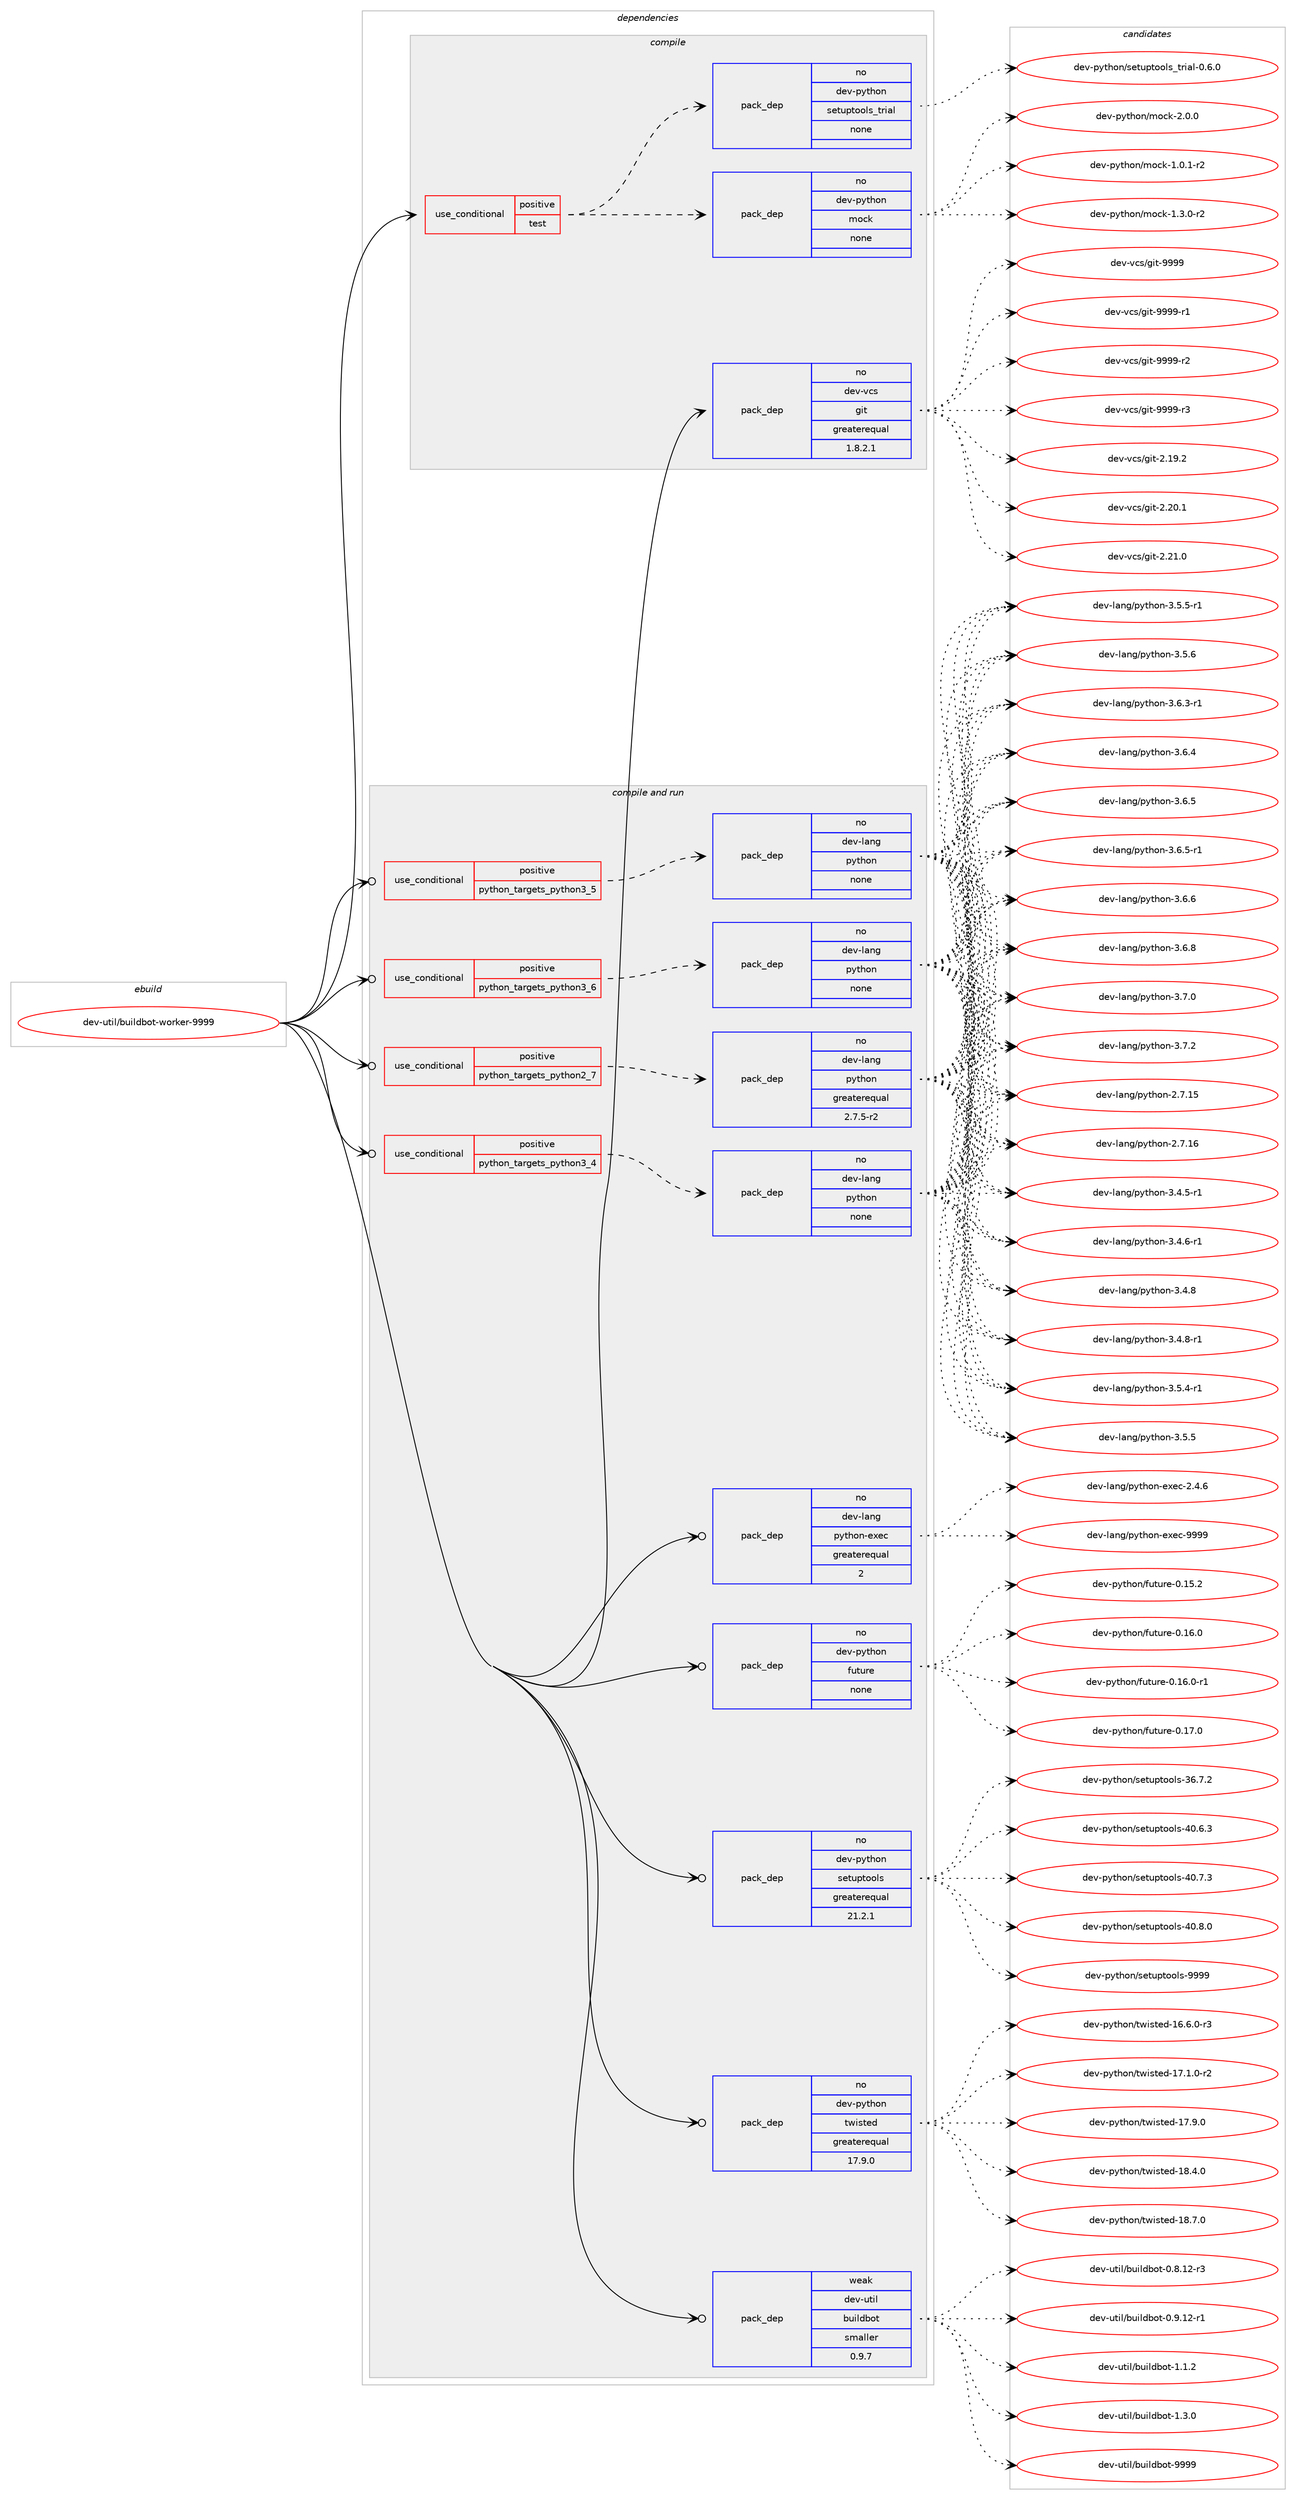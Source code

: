 digraph prolog {

# *************
# Graph options
# *************

newrank=true;
concentrate=true;
compound=true;
graph [rankdir=LR,fontname=Helvetica,fontsize=10,ranksep=1.5];#, ranksep=2.5, nodesep=0.2];
edge  [arrowhead=vee];
node  [fontname=Helvetica,fontsize=10];

# **********
# The ebuild
# **********

subgraph cluster_leftcol {
color=gray;
rank=same;
label=<<i>ebuild</i>>;
id [label="dev-util/buildbot-worker-9999", color=red, width=4, href="../dev-util/buildbot-worker-9999.svg"];
}

# ****************
# The dependencies
# ****************

subgraph cluster_midcol {
color=gray;
label=<<i>dependencies</i>>;
subgraph cluster_compile {
fillcolor="#eeeeee";
style=filled;
label=<<i>compile</i>>;
subgraph cond423321 {
dependency1541677 [label=<<TABLE BORDER="0" CELLBORDER="1" CELLSPACING="0" CELLPADDING="4"><TR><TD ROWSPAN="3" CELLPADDING="10">use_conditional</TD></TR><TR><TD>positive</TD></TR><TR><TD>test</TD></TR></TABLE>>, shape=none, color=red];
subgraph pack1094757 {
dependency1541678 [label=<<TABLE BORDER="0" CELLBORDER="1" CELLSPACING="0" CELLPADDING="4" WIDTH="220"><TR><TD ROWSPAN="6" CELLPADDING="30">pack_dep</TD></TR><TR><TD WIDTH="110">no</TD></TR><TR><TD>dev-python</TD></TR><TR><TD>mock</TD></TR><TR><TD>none</TD></TR><TR><TD></TD></TR></TABLE>>, shape=none, color=blue];
}
dependency1541677:e -> dependency1541678:w [weight=20,style="dashed",arrowhead="vee"];
subgraph pack1094758 {
dependency1541679 [label=<<TABLE BORDER="0" CELLBORDER="1" CELLSPACING="0" CELLPADDING="4" WIDTH="220"><TR><TD ROWSPAN="6" CELLPADDING="30">pack_dep</TD></TR><TR><TD WIDTH="110">no</TD></TR><TR><TD>dev-python</TD></TR><TR><TD>setuptools_trial</TD></TR><TR><TD>none</TD></TR><TR><TD></TD></TR></TABLE>>, shape=none, color=blue];
}
dependency1541677:e -> dependency1541679:w [weight=20,style="dashed",arrowhead="vee"];
}
id:e -> dependency1541677:w [weight=20,style="solid",arrowhead="vee"];
subgraph pack1094759 {
dependency1541680 [label=<<TABLE BORDER="0" CELLBORDER="1" CELLSPACING="0" CELLPADDING="4" WIDTH="220"><TR><TD ROWSPAN="6" CELLPADDING="30">pack_dep</TD></TR><TR><TD WIDTH="110">no</TD></TR><TR><TD>dev-vcs</TD></TR><TR><TD>git</TD></TR><TR><TD>greaterequal</TD></TR><TR><TD>1.8.2.1</TD></TR></TABLE>>, shape=none, color=blue];
}
id:e -> dependency1541680:w [weight=20,style="solid",arrowhead="vee"];
}
subgraph cluster_compileandrun {
fillcolor="#eeeeee";
style=filled;
label=<<i>compile and run</i>>;
subgraph cond423322 {
dependency1541681 [label=<<TABLE BORDER="0" CELLBORDER="1" CELLSPACING="0" CELLPADDING="4"><TR><TD ROWSPAN="3" CELLPADDING="10">use_conditional</TD></TR><TR><TD>positive</TD></TR><TR><TD>python_targets_python2_7</TD></TR></TABLE>>, shape=none, color=red];
subgraph pack1094760 {
dependency1541682 [label=<<TABLE BORDER="0" CELLBORDER="1" CELLSPACING="0" CELLPADDING="4" WIDTH="220"><TR><TD ROWSPAN="6" CELLPADDING="30">pack_dep</TD></TR><TR><TD WIDTH="110">no</TD></TR><TR><TD>dev-lang</TD></TR><TR><TD>python</TD></TR><TR><TD>greaterequal</TD></TR><TR><TD>2.7.5-r2</TD></TR></TABLE>>, shape=none, color=blue];
}
dependency1541681:e -> dependency1541682:w [weight=20,style="dashed",arrowhead="vee"];
}
id:e -> dependency1541681:w [weight=20,style="solid",arrowhead="odotvee"];
subgraph cond423323 {
dependency1541683 [label=<<TABLE BORDER="0" CELLBORDER="1" CELLSPACING="0" CELLPADDING="4"><TR><TD ROWSPAN="3" CELLPADDING="10">use_conditional</TD></TR><TR><TD>positive</TD></TR><TR><TD>python_targets_python3_4</TD></TR></TABLE>>, shape=none, color=red];
subgraph pack1094761 {
dependency1541684 [label=<<TABLE BORDER="0" CELLBORDER="1" CELLSPACING="0" CELLPADDING="4" WIDTH="220"><TR><TD ROWSPAN="6" CELLPADDING="30">pack_dep</TD></TR><TR><TD WIDTH="110">no</TD></TR><TR><TD>dev-lang</TD></TR><TR><TD>python</TD></TR><TR><TD>none</TD></TR><TR><TD></TD></TR></TABLE>>, shape=none, color=blue];
}
dependency1541683:e -> dependency1541684:w [weight=20,style="dashed",arrowhead="vee"];
}
id:e -> dependency1541683:w [weight=20,style="solid",arrowhead="odotvee"];
subgraph cond423324 {
dependency1541685 [label=<<TABLE BORDER="0" CELLBORDER="1" CELLSPACING="0" CELLPADDING="4"><TR><TD ROWSPAN="3" CELLPADDING="10">use_conditional</TD></TR><TR><TD>positive</TD></TR><TR><TD>python_targets_python3_5</TD></TR></TABLE>>, shape=none, color=red];
subgraph pack1094762 {
dependency1541686 [label=<<TABLE BORDER="0" CELLBORDER="1" CELLSPACING="0" CELLPADDING="4" WIDTH="220"><TR><TD ROWSPAN="6" CELLPADDING="30">pack_dep</TD></TR><TR><TD WIDTH="110">no</TD></TR><TR><TD>dev-lang</TD></TR><TR><TD>python</TD></TR><TR><TD>none</TD></TR><TR><TD></TD></TR></TABLE>>, shape=none, color=blue];
}
dependency1541685:e -> dependency1541686:w [weight=20,style="dashed",arrowhead="vee"];
}
id:e -> dependency1541685:w [weight=20,style="solid",arrowhead="odotvee"];
subgraph cond423325 {
dependency1541687 [label=<<TABLE BORDER="0" CELLBORDER="1" CELLSPACING="0" CELLPADDING="4"><TR><TD ROWSPAN="3" CELLPADDING="10">use_conditional</TD></TR><TR><TD>positive</TD></TR><TR><TD>python_targets_python3_6</TD></TR></TABLE>>, shape=none, color=red];
subgraph pack1094763 {
dependency1541688 [label=<<TABLE BORDER="0" CELLBORDER="1" CELLSPACING="0" CELLPADDING="4" WIDTH="220"><TR><TD ROWSPAN="6" CELLPADDING="30">pack_dep</TD></TR><TR><TD WIDTH="110">no</TD></TR><TR><TD>dev-lang</TD></TR><TR><TD>python</TD></TR><TR><TD>none</TD></TR><TR><TD></TD></TR></TABLE>>, shape=none, color=blue];
}
dependency1541687:e -> dependency1541688:w [weight=20,style="dashed",arrowhead="vee"];
}
id:e -> dependency1541687:w [weight=20,style="solid",arrowhead="odotvee"];
subgraph pack1094764 {
dependency1541689 [label=<<TABLE BORDER="0" CELLBORDER="1" CELLSPACING="0" CELLPADDING="4" WIDTH="220"><TR><TD ROWSPAN="6" CELLPADDING="30">pack_dep</TD></TR><TR><TD WIDTH="110">no</TD></TR><TR><TD>dev-lang</TD></TR><TR><TD>python-exec</TD></TR><TR><TD>greaterequal</TD></TR><TR><TD>2</TD></TR></TABLE>>, shape=none, color=blue];
}
id:e -> dependency1541689:w [weight=20,style="solid",arrowhead="odotvee"];
subgraph pack1094765 {
dependency1541690 [label=<<TABLE BORDER="0" CELLBORDER="1" CELLSPACING="0" CELLPADDING="4" WIDTH="220"><TR><TD ROWSPAN="6" CELLPADDING="30">pack_dep</TD></TR><TR><TD WIDTH="110">no</TD></TR><TR><TD>dev-python</TD></TR><TR><TD>future</TD></TR><TR><TD>none</TD></TR><TR><TD></TD></TR></TABLE>>, shape=none, color=blue];
}
id:e -> dependency1541690:w [weight=20,style="solid",arrowhead="odotvee"];
subgraph pack1094766 {
dependency1541691 [label=<<TABLE BORDER="0" CELLBORDER="1" CELLSPACING="0" CELLPADDING="4" WIDTH="220"><TR><TD ROWSPAN="6" CELLPADDING="30">pack_dep</TD></TR><TR><TD WIDTH="110">no</TD></TR><TR><TD>dev-python</TD></TR><TR><TD>setuptools</TD></TR><TR><TD>greaterequal</TD></TR><TR><TD>21.2.1</TD></TR></TABLE>>, shape=none, color=blue];
}
id:e -> dependency1541691:w [weight=20,style="solid",arrowhead="odotvee"];
subgraph pack1094767 {
dependency1541692 [label=<<TABLE BORDER="0" CELLBORDER="1" CELLSPACING="0" CELLPADDING="4" WIDTH="220"><TR><TD ROWSPAN="6" CELLPADDING="30">pack_dep</TD></TR><TR><TD WIDTH="110">no</TD></TR><TR><TD>dev-python</TD></TR><TR><TD>twisted</TD></TR><TR><TD>greaterequal</TD></TR><TR><TD>17.9.0</TD></TR></TABLE>>, shape=none, color=blue];
}
id:e -> dependency1541692:w [weight=20,style="solid",arrowhead="odotvee"];
subgraph pack1094768 {
dependency1541693 [label=<<TABLE BORDER="0" CELLBORDER="1" CELLSPACING="0" CELLPADDING="4" WIDTH="220"><TR><TD ROWSPAN="6" CELLPADDING="30">pack_dep</TD></TR><TR><TD WIDTH="110">weak</TD></TR><TR><TD>dev-util</TD></TR><TR><TD>buildbot</TD></TR><TR><TD>smaller</TD></TR><TR><TD>0.9.7</TD></TR></TABLE>>, shape=none, color=blue];
}
id:e -> dependency1541693:w [weight=20,style="solid",arrowhead="odotvee"];
}
subgraph cluster_run {
fillcolor="#eeeeee";
style=filled;
label=<<i>run</i>>;
}
}

# **************
# The candidates
# **************

subgraph cluster_choices {
rank=same;
color=gray;
label=<<i>candidates</i>>;

subgraph choice1094757 {
color=black;
nodesep=1;
choice1001011184511212111610411111047109111991074549464846494511450 [label="dev-python/mock-1.0.1-r2", color=red, width=4,href="../dev-python/mock-1.0.1-r2.svg"];
choice1001011184511212111610411111047109111991074549465146484511450 [label="dev-python/mock-1.3.0-r2", color=red, width=4,href="../dev-python/mock-1.3.0-r2.svg"];
choice100101118451121211161041111104710911199107455046484648 [label="dev-python/mock-2.0.0", color=red, width=4,href="../dev-python/mock-2.0.0.svg"];
dependency1541678:e -> choice1001011184511212111610411111047109111991074549464846494511450:w [style=dotted,weight="100"];
dependency1541678:e -> choice1001011184511212111610411111047109111991074549465146484511450:w [style=dotted,weight="100"];
dependency1541678:e -> choice100101118451121211161041111104710911199107455046484648:w [style=dotted,weight="100"];
}
subgraph choice1094758 {
color=black;
nodesep=1;
choice10010111845112121116104111110471151011161171121161111111081159511611410597108454846544648 [label="dev-python/setuptools_trial-0.6.0", color=red, width=4,href="../dev-python/setuptools_trial-0.6.0.svg"];
dependency1541679:e -> choice10010111845112121116104111110471151011161171121161111111081159511611410597108454846544648:w [style=dotted,weight="100"];
}
subgraph choice1094759 {
color=black;
nodesep=1;
choice10010111845118991154710310511645504649574650 [label="dev-vcs/git-2.19.2", color=red, width=4,href="../dev-vcs/git-2.19.2.svg"];
choice10010111845118991154710310511645504650484649 [label="dev-vcs/git-2.20.1", color=red, width=4,href="../dev-vcs/git-2.20.1.svg"];
choice10010111845118991154710310511645504650494648 [label="dev-vcs/git-2.21.0", color=red, width=4,href="../dev-vcs/git-2.21.0.svg"];
choice1001011184511899115471031051164557575757 [label="dev-vcs/git-9999", color=red, width=4,href="../dev-vcs/git-9999.svg"];
choice10010111845118991154710310511645575757574511449 [label="dev-vcs/git-9999-r1", color=red, width=4,href="../dev-vcs/git-9999-r1.svg"];
choice10010111845118991154710310511645575757574511450 [label="dev-vcs/git-9999-r2", color=red, width=4,href="../dev-vcs/git-9999-r2.svg"];
choice10010111845118991154710310511645575757574511451 [label="dev-vcs/git-9999-r3", color=red, width=4,href="../dev-vcs/git-9999-r3.svg"];
dependency1541680:e -> choice10010111845118991154710310511645504649574650:w [style=dotted,weight="100"];
dependency1541680:e -> choice10010111845118991154710310511645504650484649:w [style=dotted,weight="100"];
dependency1541680:e -> choice10010111845118991154710310511645504650494648:w [style=dotted,weight="100"];
dependency1541680:e -> choice1001011184511899115471031051164557575757:w [style=dotted,weight="100"];
dependency1541680:e -> choice10010111845118991154710310511645575757574511449:w [style=dotted,weight="100"];
dependency1541680:e -> choice10010111845118991154710310511645575757574511450:w [style=dotted,weight="100"];
dependency1541680:e -> choice10010111845118991154710310511645575757574511451:w [style=dotted,weight="100"];
}
subgraph choice1094760 {
color=black;
nodesep=1;
choice10010111845108971101034711212111610411111045504655464953 [label="dev-lang/python-2.7.15", color=red, width=4,href="../dev-lang/python-2.7.15.svg"];
choice10010111845108971101034711212111610411111045504655464954 [label="dev-lang/python-2.7.16", color=red, width=4,href="../dev-lang/python-2.7.16.svg"];
choice1001011184510897110103471121211161041111104551465246534511449 [label="dev-lang/python-3.4.5-r1", color=red, width=4,href="../dev-lang/python-3.4.5-r1.svg"];
choice1001011184510897110103471121211161041111104551465246544511449 [label="dev-lang/python-3.4.6-r1", color=red, width=4,href="../dev-lang/python-3.4.6-r1.svg"];
choice100101118451089711010347112121116104111110455146524656 [label="dev-lang/python-3.4.8", color=red, width=4,href="../dev-lang/python-3.4.8.svg"];
choice1001011184510897110103471121211161041111104551465246564511449 [label="dev-lang/python-3.4.8-r1", color=red, width=4,href="../dev-lang/python-3.4.8-r1.svg"];
choice1001011184510897110103471121211161041111104551465346524511449 [label="dev-lang/python-3.5.4-r1", color=red, width=4,href="../dev-lang/python-3.5.4-r1.svg"];
choice100101118451089711010347112121116104111110455146534653 [label="dev-lang/python-3.5.5", color=red, width=4,href="../dev-lang/python-3.5.5.svg"];
choice1001011184510897110103471121211161041111104551465346534511449 [label="dev-lang/python-3.5.5-r1", color=red, width=4,href="../dev-lang/python-3.5.5-r1.svg"];
choice100101118451089711010347112121116104111110455146534654 [label="dev-lang/python-3.5.6", color=red, width=4,href="../dev-lang/python-3.5.6.svg"];
choice1001011184510897110103471121211161041111104551465446514511449 [label="dev-lang/python-3.6.3-r1", color=red, width=4,href="../dev-lang/python-3.6.3-r1.svg"];
choice100101118451089711010347112121116104111110455146544652 [label="dev-lang/python-3.6.4", color=red, width=4,href="../dev-lang/python-3.6.4.svg"];
choice100101118451089711010347112121116104111110455146544653 [label="dev-lang/python-3.6.5", color=red, width=4,href="../dev-lang/python-3.6.5.svg"];
choice1001011184510897110103471121211161041111104551465446534511449 [label="dev-lang/python-3.6.5-r1", color=red, width=4,href="../dev-lang/python-3.6.5-r1.svg"];
choice100101118451089711010347112121116104111110455146544654 [label="dev-lang/python-3.6.6", color=red, width=4,href="../dev-lang/python-3.6.6.svg"];
choice100101118451089711010347112121116104111110455146544656 [label="dev-lang/python-3.6.8", color=red, width=4,href="../dev-lang/python-3.6.8.svg"];
choice100101118451089711010347112121116104111110455146554648 [label="dev-lang/python-3.7.0", color=red, width=4,href="../dev-lang/python-3.7.0.svg"];
choice100101118451089711010347112121116104111110455146554650 [label="dev-lang/python-3.7.2", color=red, width=4,href="../dev-lang/python-3.7.2.svg"];
dependency1541682:e -> choice10010111845108971101034711212111610411111045504655464953:w [style=dotted,weight="100"];
dependency1541682:e -> choice10010111845108971101034711212111610411111045504655464954:w [style=dotted,weight="100"];
dependency1541682:e -> choice1001011184510897110103471121211161041111104551465246534511449:w [style=dotted,weight="100"];
dependency1541682:e -> choice1001011184510897110103471121211161041111104551465246544511449:w [style=dotted,weight="100"];
dependency1541682:e -> choice100101118451089711010347112121116104111110455146524656:w [style=dotted,weight="100"];
dependency1541682:e -> choice1001011184510897110103471121211161041111104551465246564511449:w [style=dotted,weight="100"];
dependency1541682:e -> choice1001011184510897110103471121211161041111104551465346524511449:w [style=dotted,weight="100"];
dependency1541682:e -> choice100101118451089711010347112121116104111110455146534653:w [style=dotted,weight="100"];
dependency1541682:e -> choice1001011184510897110103471121211161041111104551465346534511449:w [style=dotted,weight="100"];
dependency1541682:e -> choice100101118451089711010347112121116104111110455146534654:w [style=dotted,weight="100"];
dependency1541682:e -> choice1001011184510897110103471121211161041111104551465446514511449:w [style=dotted,weight="100"];
dependency1541682:e -> choice100101118451089711010347112121116104111110455146544652:w [style=dotted,weight="100"];
dependency1541682:e -> choice100101118451089711010347112121116104111110455146544653:w [style=dotted,weight="100"];
dependency1541682:e -> choice1001011184510897110103471121211161041111104551465446534511449:w [style=dotted,weight="100"];
dependency1541682:e -> choice100101118451089711010347112121116104111110455146544654:w [style=dotted,weight="100"];
dependency1541682:e -> choice100101118451089711010347112121116104111110455146544656:w [style=dotted,weight="100"];
dependency1541682:e -> choice100101118451089711010347112121116104111110455146554648:w [style=dotted,weight="100"];
dependency1541682:e -> choice100101118451089711010347112121116104111110455146554650:w [style=dotted,weight="100"];
}
subgraph choice1094761 {
color=black;
nodesep=1;
choice10010111845108971101034711212111610411111045504655464953 [label="dev-lang/python-2.7.15", color=red, width=4,href="../dev-lang/python-2.7.15.svg"];
choice10010111845108971101034711212111610411111045504655464954 [label="dev-lang/python-2.7.16", color=red, width=4,href="../dev-lang/python-2.7.16.svg"];
choice1001011184510897110103471121211161041111104551465246534511449 [label="dev-lang/python-3.4.5-r1", color=red, width=4,href="../dev-lang/python-3.4.5-r1.svg"];
choice1001011184510897110103471121211161041111104551465246544511449 [label="dev-lang/python-3.4.6-r1", color=red, width=4,href="../dev-lang/python-3.4.6-r1.svg"];
choice100101118451089711010347112121116104111110455146524656 [label="dev-lang/python-3.4.8", color=red, width=4,href="../dev-lang/python-3.4.8.svg"];
choice1001011184510897110103471121211161041111104551465246564511449 [label="dev-lang/python-3.4.8-r1", color=red, width=4,href="../dev-lang/python-3.4.8-r1.svg"];
choice1001011184510897110103471121211161041111104551465346524511449 [label="dev-lang/python-3.5.4-r1", color=red, width=4,href="../dev-lang/python-3.5.4-r1.svg"];
choice100101118451089711010347112121116104111110455146534653 [label="dev-lang/python-3.5.5", color=red, width=4,href="../dev-lang/python-3.5.5.svg"];
choice1001011184510897110103471121211161041111104551465346534511449 [label="dev-lang/python-3.5.5-r1", color=red, width=4,href="../dev-lang/python-3.5.5-r1.svg"];
choice100101118451089711010347112121116104111110455146534654 [label="dev-lang/python-3.5.6", color=red, width=4,href="../dev-lang/python-3.5.6.svg"];
choice1001011184510897110103471121211161041111104551465446514511449 [label="dev-lang/python-3.6.3-r1", color=red, width=4,href="../dev-lang/python-3.6.3-r1.svg"];
choice100101118451089711010347112121116104111110455146544652 [label="dev-lang/python-3.6.4", color=red, width=4,href="../dev-lang/python-3.6.4.svg"];
choice100101118451089711010347112121116104111110455146544653 [label="dev-lang/python-3.6.5", color=red, width=4,href="../dev-lang/python-3.6.5.svg"];
choice1001011184510897110103471121211161041111104551465446534511449 [label="dev-lang/python-3.6.5-r1", color=red, width=4,href="../dev-lang/python-3.6.5-r1.svg"];
choice100101118451089711010347112121116104111110455146544654 [label="dev-lang/python-3.6.6", color=red, width=4,href="../dev-lang/python-3.6.6.svg"];
choice100101118451089711010347112121116104111110455146544656 [label="dev-lang/python-3.6.8", color=red, width=4,href="../dev-lang/python-3.6.8.svg"];
choice100101118451089711010347112121116104111110455146554648 [label="dev-lang/python-3.7.0", color=red, width=4,href="../dev-lang/python-3.7.0.svg"];
choice100101118451089711010347112121116104111110455146554650 [label="dev-lang/python-3.7.2", color=red, width=4,href="../dev-lang/python-3.7.2.svg"];
dependency1541684:e -> choice10010111845108971101034711212111610411111045504655464953:w [style=dotted,weight="100"];
dependency1541684:e -> choice10010111845108971101034711212111610411111045504655464954:w [style=dotted,weight="100"];
dependency1541684:e -> choice1001011184510897110103471121211161041111104551465246534511449:w [style=dotted,weight="100"];
dependency1541684:e -> choice1001011184510897110103471121211161041111104551465246544511449:w [style=dotted,weight="100"];
dependency1541684:e -> choice100101118451089711010347112121116104111110455146524656:w [style=dotted,weight="100"];
dependency1541684:e -> choice1001011184510897110103471121211161041111104551465246564511449:w [style=dotted,weight="100"];
dependency1541684:e -> choice1001011184510897110103471121211161041111104551465346524511449:w [style=dotted,weight="100"];
dependency1541684:e -> choice100101118451089711010347112121116104111110455146534653:w [style=dotted,weight="100"];
dependency1541684:e -> choice1001011184510897110103471121211161041111104551465346534511449:w [style=dotted,weight="100"];
dependency1541684:e -> choice100101118451089711010347112121116104111110455146534654:w [style=dotted,weight="100"];
dependency1541684:e -> choice1001011184510897110103471121211161041111104551465446514511449:w [style=dotted,weight="100"];
dependency1541684:e -> choice100101118451089711010347112121116104111110455146544652:w [style=dotted,weight="100"];
dependency1541684:e -> choice100101118451089711010347112121116104111110455146544653:w [style=dotted,weight="100"];
dependency1541684:e -> choice1001011184510897110103471121211161041111104551465446534511449:w [style=dotted,weight="100"];
dependency1541684:e -> choice100101118451089711010347112121116104111110455146544654:w [style=dotted,weight="100"];
dependency1541684:e -> choice100101118451089711010347112121116104111110455146544656:w [style=dotted,weight="100"];
dependency1541684:e -> choice100101118451089711010347112121116104111110455146554648:w [style=dotted,weight="100"];
dependency1541684:e -> choice100101118451089711010347112121116104111110455146554650:w [style=dotted,weight="100"];
}
subgraph choice1094762 {
color=black;
nodesep=1;
choice10010111845108971101034711212111610411111045504655464953 [label="dev-lang/python-2.7.15", color=red, width=4,href="../dev-lang/python-2.7.15.svg"];
choice10010111845108971101034711212111610411111045504655464954 [label="dev-lang/python-2.7.16", color=red, width=4,href="../dev-lang/python-2.7.16.svg"];
choice1001011184510897110103471121211161041111104551465246534511449 [label="dev-lang/python-3.4.5-r1", color=red, width=4,href="../dev-lang/python-3.4.5-r1.svg"];
choice1001011184510897110103471121211161041111104551465246544511449 [label="dev-lang/python-3.4.6-r1", color=red, width=4,href="../dev-lang/python-3.4.6-r1.svg"];
choice100101118451089711010347112121116104111110455146524656 [label="dev-lang/python-3.4.8", color=red, width=4,href="../dev-lang/python-3.4.8.svg"];
choice1001011184510897110103471121211161041111104551465246564511449 [label="dev-lang/python-3.4.8-r1", color=red, width=4,href="../dev-lang/python-3.4.8-r1.svg"];
choice1001011184510897110103471121211161041111104551465346524511449 [label="dev-lang/python-3.5.4-r1", color=red, width=4,href="../dev-lang/python-3.5.4-r1.svg"];
choice100101118451089711010347112121116104111110455146534653 [label="dev-lang/python-3.5.5", color=red, width=4,href="../dev-lang/python-3.5.5.svg"];
choice1001011184510897110103471121211161041111104551465346534511449 [label="dev-lang/python-3.5.5-r1", color=red, width=4,href="../dev-lang/python-3.5.5-r1.svg"];
choice100101118451089711010347112121116104111110455146534654 [label="dev-lang/python-3.5.6", color=red, width=4,href="../dev-lang/python-3.5.6.svg"];
choice1001011184510897110103471121211161041111104551465446514511449 [label="dev-lang/python-3.6.3-r1", color=red, width=4,href="../dev-lang/python-3.6.3-r1.svg"];
choice100101118451089711010347112121116104111110455146544652 [label="dev-lang/python-3.6.4", color=red, width=4,href="../dev-lang/python-3.6.4.svg"];
choice100101118451089711010347112121116104111110455146544653 [label="dev-lang/python-3.6.5", color=red, width=4,href="../dev-lang/python-3.6.5.svg"];
choice1001011184510897110103471121211161041111104551465446534511449 [label="dev-lang/python-3.6.5-r1", color=red, width=4,href="../dev-lang/python-3.6.5-r1.svg"];
choice100101118451089711010347112121116104111110455146544654 [label="dev-lang/python-3.6.6", color=red, width=4,href="../dev-lang/python-3.6.6.svg"];
choice100101118451089711010347112121116104111110455146544656 [label="dev-lang/python-3.6.8", color=red, width=4,href="../dev-lang/python-3.6.8.svg"];
choice100101118451089711010347112121116104111110455146554648 [label="dev-lang/python-3.7.0", color=red, width=4,href="../dev-lang/python-3.7.0.svg"];
choice100101118451089711010347112121116104111110455146554650 [label="dev-lang/python-3.7.2", color=red, width=4,href="../dev-lang/python-3.7.2.svg"];
dependency1541686:e -> choice10010111845108971101034711212111610411111045504655464953:w [style=dotted,weight="100"];
dependency1541686:e -> choice10010111845108971101034711212111610411111045504655464954:w [style=dotted,weight="100"];
dependency1541686:e -> choice1001011184510897110103471121211161041111104551465246534511449:w [style=dotted,weight="100"];
dependency1541686:e -> choice1001011184510897110103471121211161041111104551465246544511449:w [style=dotted,weight="100"];
dependency1541686:e -> choice100101118451089711010347112121116104111110455146524656:w [style=dotted,weight="100"];
dependency1541686:e -> choice1001011184510897110103471121211161041111104551465246564511449:w [style=dotted,weight="100"];
dependency1541686:e -> choice1001011184510897110103471121211161041111104551465346524511449:w [style=dotted,weight="100"];
dependency1541686:e -> choice100101118451089711010347112121116104111110455146534653:w [style=dotted,weight="100"];
dependency1541686:e -> choice1001011184510897110103471121211161041111104551465346534511449:w [style=dotted,weight="100"];
dependency1541686:e -> choice100101118451089711010347112121116104111110455146534654:w [style=dotted,weight="100"];
dependency1541686:e -> choice1001011184510897110103471121211161041111104551465446514511449:w [style=dotted,weight="100"];
dependency1541686:e -> choice100101118451089711010347112121116104111110455146544652:w [style=dotted,weight="100"];
dependency1541686:e -> choice100101118451089711010347112121116104111110455146544653:w [style=dotted,weight="100"];
dependency1541686:e -> choice1001011184510897110103471121211161041111104551465446534511449:w [style=dotted,weight="100"];
dependency1541686:e -> choice100101118451089711010347112121116104111110455146544654:w [style=dotted,weight="100"];
dependency1541686:e -> choice100101118451089711010347112121116104111110455146544656:w [style=dotted,weight="100"];
dependency1541686:e -> choice100101118451089711010347112121116104111110455146554648:w [style=dotted,weight="100"];
dependency1541686:e -> choice100101118451089711010347112121116104111110455146554650:w [style=dotted,weight="100"];
}
subgraph choice1094763 {
color=black;
nodesep=1;
choice10010111845108971101034711212111610411111045504655464953 [label="dev-lang/python-2.7.15", color=red, width=4,href="../dev-lang/python-2.7.15.svg"];
choice10010111845108971101034711212111610411111045504655464954 [label="dev-lang/python-2.7.16", color=red, width=4,href="../dev-lang/python-2.7.16.svg"];
choice1001011184510897110103471121211161041111104551465246534511449 [label="dev-lang/python-3.4.5-r1", color=red, width=4,href="../dev-lang/python-3.4.5-r1.svg"];
choice1001011184510897110103471121211161041111104551465246544511449 [label="dev-lang/python-3.4.6-r1", color=red, width=4,href="../dev-lang/python-3.4.6-r1.svg"];
choice100101118451089711010347112121116104111110455146524656 [label="dev-lang/python-3.4.8", color=red, width=4,href="../dev-lang/python-3.4.8.svg"];
choice1001011184510897110103471121211161041111104551465246564511449 [label="dev-lang/python-3.4.8-r1", color=red, width=4,href="../dev-lang/python-3.4.8-r1.svg"];
choice1001011184510897110103471121211161041111104551465346524511449 [label="dev-lang/python-3.5.4-r1", color=red, width=4,href="../dev-lang/python-3.5.4-r1.svg"];
choice100101118451089711010347112121116104111110455146534653 [label="dev-lang/python-3.5.5", color=red, width=4,href="../dev-lang/python-3.5.5.svg"];
choice1001011184510897110103471121211161041111104551465346534511449 [label="dev-lang/python-3.5.5-r1", color=red, width=4,href="../dev-lang/python-3.5.5-r1.svg"];
choice100101118451089711010347112121116104111110455146534654 [label="dev-lang/python-3.5.6", color=red, width=4,href="../dev-lang/python-3.5.6.svg"];
choice1001011184510897110103471121211161041111104551465446514511449 [label="dev-lang/python-3.6.3-r1", color=red, width=4,href="../dev-lang/python-3.6.3-r1.svg"];
choice100101118451089711010347112121116104111110455146544652 [label="dev-lang/python-3.6.4", color=red, width=4,href="../dev-lang/python-3.6.4.svg"];
choice100101118451089711010347112121116104111110455146544653 [label="dev-lang/python-3.6.5", color=red, width=4,href="../dev-lang/python-3.6.5.svg"];
choice1001011184510897110103471121211161041111104551465446534511449 [label="dev-lang/python-3.6.5-r1", color=red, width=4,href="../dev-lang/python-3.6.5-r1.svg"];
choice100101118451089711010347112121116104111110455146544654 [label="dev-lang/python-3.6.6", color=red, width=4,href="../dev-lang/python-3.6.6.svg"];
choice100101118451089711010347112121116104111110455146544656 [label="dev-lang/python-3.6.8", color=red, width=4,href="../dev-lang/python-3.6.8.svg"];
choice100101118451089711010347112121116104111110455146554648 [label="dev-lang/python-3.7.0", color=red, width=4,href="../dev-lang/python-3.7.0.svg"];
choice100101118451089711010347112121116104111110455146554650 [label="dev-lang/python-3.7.2", color=red, width=4,href="../dev-lang/python-3.7.2.svg"];
dependency1541688:e -> choice10010111845108971101034711212111610411111045504655464953:w [style=dotted,weight="100"];
dependency1541688:e -> choice10010111845108971101034711212111610411111045504655464954:w [style=dotted,weight="100"];
dependency1541688:e -> choice1001011184510897110103471121211161041111104551465246534511449:w [style=dotted,weight="100"];
dependency1541688:e -> choice1001011184510897110103471121211161041111104551465246544511449:w [style=dotted,weight="100"];
dependency1541688:e -> choice100101118451089711010347112121116104111110455146524656:w [style=dotted,weight="100"];
dependency1541688:e -> choice1001011184510897110103471121211161041111104551465246564511449:w [style=dotted,weight="100"];
dependency1541688:e -> choice1001011184510897110103471121211161041111104551465346524511449:w [style=dotted,weight="100"];
dependency1541688:e -> choice100101118451089711010347112121116104111110455146534653:w [style=dotted,weight="100"];
dependency1541688:e -> choice1001011184510897110103471121211161041111104551465346534511449:w [style=dotted,weight="100"];
dependency1541688:e -> choice100101118451089711010347112121116104111110455146534654:w [style=dotted,weight="100"];
dependency1541688:e -> choice1001011184510897110103471121211161041111104551465446514511449:w [style=dotted,weight="100"];
dependency1541688:e -> choice100101118451089711010347112121116104111110455146544652:w [style=dotted,weight="100"];
dependency1541688:e -> choice100101118451089711010347112121116104111110455146544653:w [style=dotted,weight="100"];
dependency1541688:e -> choice1001011184510897110103471121211161041111104551465446534511449:w [style=dotted,weight="100"];
dependency1541688:e -> choice100101118451089711010347112121116104111110455146544654:w [style=dotted,weight="100"];
dependency1541688:e -> choice100101118451089711010347112121116104111110455146544656:w [style=dotted,weight="100"];
dependency1541688:e -> choice100101118451089711010347112121116104111110455146554648:w [style=dotted,weight="100"];
dependency1541688:e -> choice100101118451089711010347112121116104111110455146554650:w [style=dotted,weight="100"];
}
subgraph choice1094764 {
color=black;
nodesep=1;
choice1001011184510897110103471121211161041111104510112010199455046524654 [label="dev-lang/python-exec-2.4.6", color=red, width=4,href="../dev-lang/python-exec-2.4.6.svg"];
choice10010111845108971101034711212111610411111045101120101994557575757 [label="dev-lang/python-exec-9999", color=red, width=4,href="../dev-lang/python-exec-9999.svg"];
dependency1541689:e -> choice1001011184510897110103471121211161041111104510112010199455046524654:w [style=dotted,weight="100"];
dependency1541689:e -> choice10010111845108971101034711212111610411111045101120101994557575757:w [style=dotted,weight="100"];
}
subgraph choice1094765 {
color=black;
nodesep=1;
choice100101118451121211161041111104710211711611711410145484649534650 [label="dev-python/future-0.15.2", color=red, width=4,href="../dev-python/future-0.15.2.svg"];
choice100101118451121211161041111104710211711611711410145484649544648 [label="dev-python/future-0.16.0", color=red, width=4,href="../dev-python/future-0.16.0.svg"];
choice1001011184511212111610411111047102117116117114101454846495446484511449 [label="dev-python/future-0.16.0-r1", color=red, width=4,href="../dev-python/future-0.16.0-r1.svg"];
choice100101118451121211161041111104710211711611711410145484649554648 [label="dev-python/future-0.17.0", color=red, width=4,href="../dev-python/future-0.17.0.svg"];
dependency1541690:e -> choice100101118451121211161041111104710211711611711410145484649534650:w [style=dotted,weight="100"];
dependency1541690:e -> choice100101118451121211161041111104710211711611711410145484649544648:w [style=dotted,weight="100"];
dependency1541690:e -> choice1001011184511212111610411111047102117116117114101454846495446484511449:w [style=dotted,weight="100"];
dependency1541690:e -> choice100101118451121211161041111104710211711611711410145484649554648:w [style=dotted,weight="100"];
}
subgraph choice1094766 {
color=black;
nodesep=1;
choice100101118451121211161041111104711510111611711211611111110811545515446554650 [label="dev-python/setuptools-36.7.2", color=red, width=4,href="../dev-python/setuptools-36.7.2.svg"];
choice100101118451121211161041111104711510111611711211611111110811545524846544651 [label="dev-python/setuptools-40.6.3", color=red, width=4,href="../dev-python/setuptools-40.6.3.svg"];
choice100101118451121211161041111104711510111611711211611111110811545524846554651 [label="dev-python/setuptools-40.7.3", color=red, width=4,href="../dev-python/setuptools-40.7.3.svg"];
choice100101118451121211161041111104711510111611711211611111110811545524846564648 [label="dev-python/setuptools-40.8.0", color=red, width=4,href="../dev-python/setuptools-40.8.0.svg"];
choice10010111845112121116104111110471151011161171121161111111081154557575757 [label="dev-python/setuptools-9999", color=red, width=4,href="../dev-python/setuptools-9999.svg"];
dependency1541691:e -> choice100101118451121211161041111104711510111611711211611111110811545515446554650:w [style=dotted,weight="100"];
dependency1541691:e -> choice100101118451121211161041111104711510111611711211611111110811545524846544651:w [style=dotted,weight="100"];
dependency1541691:e -> choice100101118451121211161041111104711510111611711211611111110811545524846554651:w [style=dotted,weight="100"];
dependency1541691:e -> choice100101118451121211161041111104711510111611711211611111110811545524846564648:w [style=dotted,weight="100"];
dependency1541691:e -> choice10010111845112121116104111110471151011161171121161111111081154557575757:w [style=dotted,weight="100"];
}
subgraph choice1094767 {
color=black;
nodesep=1;
choice1001011184511212111610411111047116119105115116101100454954465446484511451 [label="dev-python/twisted-16.6.0-r3", color=red, width=4,href="../dev-python/twisted-16.6.0-r3.svg"];
choice1001011184511212111610411111047116119105115116101100454955464946484511450 [label="dev-python/twisted-17.1.0-r2", color=red, width=4,href="../dev-python/twisted-17.1.0-r2.svg"];
choice100101118451121211161041111104711611910511511610110045495546574648 [label="dev-python/twisted-17.9.0", color=red, width=4,href="../dev-python/twisted-17.9.0.svg"];
choice100101118451121211161041111104711611910511511610110045495646524648 [label="dev-python/twisted-18.4.0", color=red, width=4,href="../dev-python/twisted-18.4.0.svg"];
choice100101118451121211161041111104711611910511511610110045495646554648 [label="dev-python/twisted-18.7.0", color=red, width=4,href="../dev-python/twisted-18.7.0.svg"];
dependency1541692:e -> choice1001011184511212111610411111047116119105115116101100454954465446484511451:w [style=dotted,weight="100"];
dependency1541692:e -> choice1001011184511212111610411111047116119105115116101100454955464946484511450:w [style=dotted,weight="100"];
dependency1541692:e -> choice100101118451121211161041111104711611910511511610110045495546574648:w [style=dotted,weight="100"];
dependency1541692:e -> choice100101118451121211161041111104711611910511511610110045495646524648:w [style=dotted,weight="100"];
dependency1541692:e -> choice100101118451121211161041111104711611910511511610110045495646554648:w [style=dotted,weight="100"];
}
subgraph choice1094768 {
color=black;
nodesep=1;
choice10010111845117116105108479811710510810098111116454846564649504511451 [label="dev-util/buildbot-0.8.12-r3", color=red, width=4,href="../dev-util/buildbot-0.8.12-r3.svg"];
choice10010111845117116105108479811710510810098111116454846574649504511449 [label="dev-util/buildbot-0.9.12-r1", color=red, width=4,href="../dev-util/buildbot-0.9.12-r1.svg"];
choice10010111845117116105108479811710510810098111116454946494650 [label="dev-util/buildbot-1.1.2", color=red, width=4,href="../dev-util/buildbot-1.1.2.svg"];
choice10010111845117116105108479811710510810098111116454946514648 [label="dev-util/buildbot-1.3.0", color=red, width=4,href="../dev-util/buildbot-1.3.0.svg"];
choice100101118451171161051084798117105108100981111164557575757 [label="dev-util/buildbot-9999", color=red, width=4,href="../dev-util/buildbot-9999.svg"];
dependency1541693:e -> choice10010111845117116105108479811710510810098111116454846564649504511451:w [style=dotted,weight="100"];
dependency1541693:e -> choice10010111845117116105108479811710510810098111116454846574649504511449:w [style=dotted,weight="100"];
dependency1541693:e -> choice10010111845117116105108479811710510810098111116454946494650:w [style=dotted,weight="100"];
dependency1541693:e -> choice10010111845117116105108479811710510810098111116454946514648:w [style=dotted,weight="100"];
dependency1541693:e -> choice100101118451171161051084798117105108100981111164557575757:w [style=dotted,weight="100"];
}
}

}
